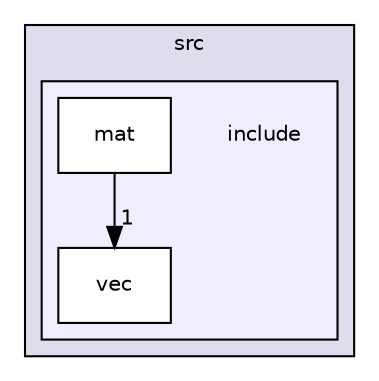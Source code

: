 digraph "src/include" {
  compound=true
  node [ fontsize="10", fontname="Helvetica"];
  edge [ labelfontsize="10", labelfontname="Helvetica"];
  subgraph clusterdir_68267d1309a1af8e8297ef4c3efbcdba {
    graph [ bgcolor="#ddddee", pencolor="black", label="src" fontname="Helvetica", fontsize="10", URL="dir_68267d1309a1af8e8297ef4c3efbcdba.html"]
  subgraph clusterdir_b0856f6b0d80ccb263b2f415c91f9e17 {
    graph [ bgcolor="#eeeeff", pencolor="black", label="" URL="dir_b0856f6b0d80ccb263b2f415c91f9e17.html"];
    dir_b0856f6b0d80ccb263b2f415c91f9e17 [shape=plaintext label="include"];
    dir_8d7c59ad471370cf0c6a2784542acde9 [shape=box label="mat" color="black" fillcolor="white" style="filled" URL="dir_8d7c59ad471370cf0c6a2784542acde9.html"];
    dir_88bd8f4315244b939bc9fb2a42dde3fe [shape=box label="vec" color="black" fillcolor="white" style="filled" URL="dir_88bd8f4315244b939bc9fb2a42dde3fe.html"];
  }
  }
  dir_8d7c59ad471370cf0c6a2784542acde9->dir_88bd8f4315244b939bc9fb2a42dde3fe [headlabel="1", labeldistance=1.5 headhref="dir_000002_000003.html"];
}
